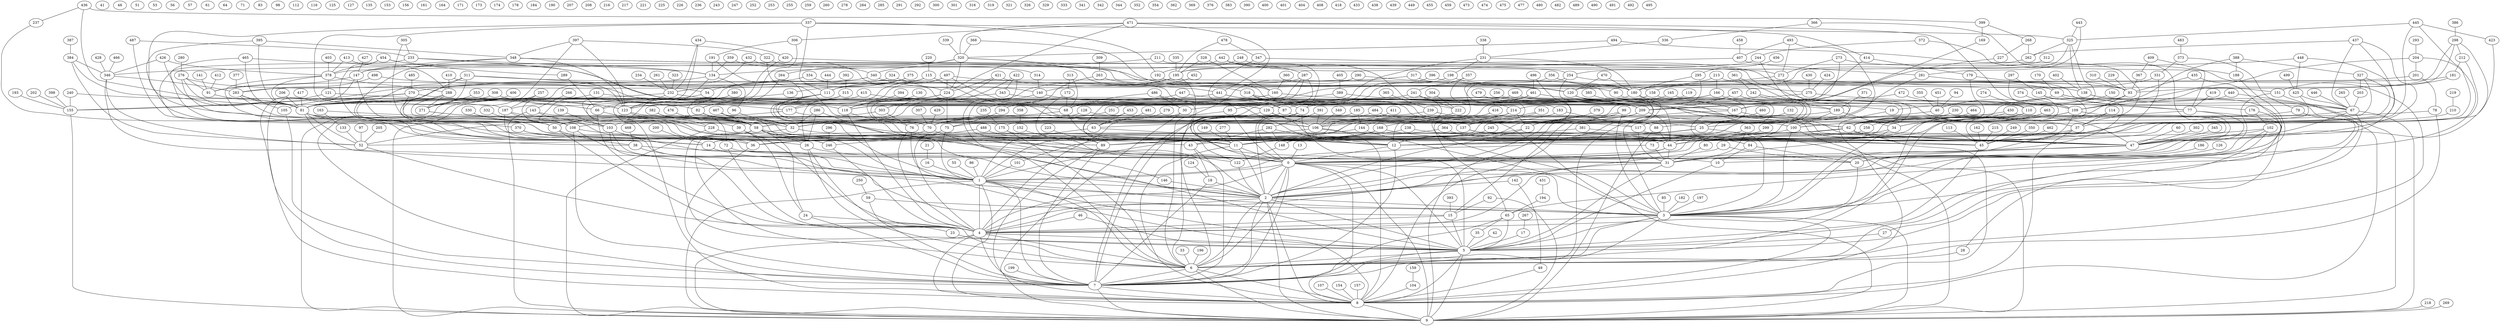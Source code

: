 graph {
	0 [label=0]
	1 [label=1]
	2 [label=2]
	3 [label=3]
	4 [label=4]
	5 [label=5]
	6 [label=6]
	7 [label=7]
	8 [label=8]
	9 [label=9]
	10 [label=10]
	11 [label=11]
	12 [label=12]
	13 [label=13]
	14 [label=14]
	15 [label=15]
	16 [label=16]
	17 [label=17]
	18 [label=18]
	19 [label=19]
	20 [label=20]
	21 [label=21]
	22 [label=22]
	23 [label=23]
	24 [label=24]
	25 [label=25]
	26 [label=26]
	27 [label=27]
	28 [label=28]
	29 [label=29]
	30 [label=30]
	31 [label=31]
	32 [label=32]
	33 [label=33]
	34 [label=34]
	35 [label=35]
	36 [label=36]
	37 [label=37]
	38 [label=38]
	39 [label=39]
	40 [label=40]
	41 [label=41]
	42 [label=42]
	43 [label=43]
	44 [label=44]
	45 [label=45]
	46 [label=46]
	47 [label=47]
	48 [label=48]
	49 [label=49]
	50 [label=50]
	51 [label=51]
	52 [label=52]
	53 [label=53]
	54 [label=54]
	55 [label=55]
	56 [label=56]
	57 [label=57]
	58 [label=58]
	59 [label=59]
	60 [label=60]
	61 [label=61]
	62 [label=62]
	63 [label=63]
	64 [label=64]
	65 [label=65]
	66 [label=66]
	67 [label=67]
	68 [label=68]
	69 [label=69]
	70 [label=70]
	71 [label=71]
	72 [label=72]
	73 [label=73]
	74 [label=74]
	75 [label=75]
	76 [label=76]
	77 [label=77]
	78 [label=78]
	79 [label=79]
	80 [label=80]
	81 [label=81]
	82 [label=82]
	83 [label=83]
	84 [label=84]
	85 [label=85]
	86 [label=86]
	87 [label=87]
	88 [label=88]
	89 [label=89]
	90 [label=90]
	91 [label=91]
	92 [label=92]
	93 [label=93]
	94 [label=94]
	95 [label=95]
	96 [label=96]
	97 [label=97]
	98 [label=98]
	99 [label=99]
	100 [label=100]
	101 [label=101]
	102 [label=102]
	103 [label=103]
	104 [label=104]
	105 [label=105]
	106 [label=106]
	107 [label=107]
	108 [label=108]
	109 [label=109]
	110 [label=110]
	111 [label=111]
	112 [label=112]
	113 [label=113]
	114 [label=114]
	115 [label=115]
	116 [label=116]
	117 [label=117]
	118 [label=118]
	119 [label=119]
	120 [label=120]
	121 [label=121]
	122 [label=122]
	123 [label=123]
	124 [label=124]
	125 [label=125]
	126 [label=126]
	127 [label=127]
	128 [label=128]
	129 [label=129]
	130 [label=130]
	131 [label=131]
	132 [label=132]
	133 [label=133]
	134 [label=134]
	135 [label=135]
	136 [label=136]
	137 [label=137]
	138 [label=138]
	139 [label=139]
	140 [label=140]
	141 [label=141]
	142 [label=142]
	143 [label=143]
	144 [label=144]
	145 [label=145]
	146 [label=146]
	147 [label=147]
	148 [label=148]
	149 [label=149]
	150 [label=150]
	151 [label=151]
	152 [label=152]
	153 [label=153]
	154 [label=154]
	155 [label=155]
	156 [label=156]
	157 [label=157]
	158 [label=158]
	159 [label=159]
	160 [label=160]
	161 [label=161]
	162 [label=162]
	163 [label=163]
	164 [label=164]
	165 [label=165]
	166 [label=166]
	167 [label=167]
	168 [label=168]
	169 [label=169]
	170 [label=170]
	171 [label=171]
	172 [label=172]
	173 [label=173]
	174 [label=174]
	175 [label=175]
	176 [label=176]
	177 [label=177]
	178 [label=178]
	179 [label=179]
	180 [label=180]
	181 [label=181]
	182 [label=182]
	183 [label=183]
	184 [label=184]
	185 [label=185]
	186 [label=186]
	187 [label=187]
	188 [label=188]
	189 [label=189]
	190 [label=190]
	191 [label=191]
	192 [label=192]
	193 [label=193]
	194 [label=194]
	195 [label=195]
	196 [label=196]
	197 [label=197]
	198 [label=198]
	199 [label=199]
	200 [label=200]
	201 [label=201]
	202 [label=202]
	203 [label=203]
	204 [label=204]
	205 [label=205]
	206 [label=206]
	207 [label=207]
	208 [label=208]
	209 [label=209]
	210 [label=210]
	211 [label=211]
	212 [label=212]
	213 [label=213]
	214 [label=214]
	215 [label=215]
	216 [label=216]
	217 [label=217]
	218 [label=218]
	219 [label=219]
	220 [label=220]
	221 [label=221]
	222 [label=222]
	223 [label=223]
	224 [label=224]
	225 [label=225]
	226 [label=226]
	227 [label=227]
	228 [label=228]
	229 [label=229]
	230 [label=230]
	231 [label=231]
	232 [label=232]
	233 [label=233]
	234 [label=234]
	235 [label=235]
	236 [label=236]
	237 [label=237]
	238 [label=238]
	239 [label=239]
	240 [label=240]
	241 [label=241]
	242 [label=242]
	243 [label=243]
	244 [label=244]
	245 [label=245]
	246 [label=246]
	247 [label=247]
	248 [label=248]
	249 [label=249]
	250 [label=250]
	251 [label=251]
	252 [label=252]
	253 [label=253]
	254 [label=254]
	255 [label=255]
	256 [label=256]
	257 [label=257]
	258 [label=258]
	259 [label=259]
	260 [label=260]
	261 [label=261]
	262 [label=262]
	263 [label=263]
	264 [label=264]
	265 [label=265]
	266 [label=266]
	267 [label=267]
	268 [label=268]
	269 [label=269]
	270 [label=270]
	271 [label=271]
	272 [label=272]
	273 [label=273]
	274 [label=274]
	275 [label=275]
	276 [label=276]
	277 [label=277]
	278 [label=278]
	279 [label=279]
	280 [label=280]
	281 [label=281]
	282 [label=282]
	283 [label=283]
	284 [label=284]
	285 [label=285]
	286 [label=286]
	287 [label=287]
	288 [label=288]
	289 [label=289]
	290 [label=290]
	291 [label=291]
	292 [label=292]
	293 [label=293]
	294 [label=294]
	295 [label=295]
	296 [label=296]
	297 [label=297]
	298 [label=298]
	299 [label=299]
	300 [label=300]
	301 [label=301]
	302 [label=302]
	303 [label=303]
	304 [label=304]
	305 [label=305]
	306 [label=306]
	307 [label=307]
	308 [label=308]
	309 [label=309]
	310 [label=310]
	311 [label=311]
	312 [label=312]
	313 [label=313]
	314 [label=314]
	315 [label=315]
	316 [label=316]
	317 [label=317]
	318 [label=318]
	319 [label=319]
	320 [label=320]
	321 [label=321]
	322 [label=322]
	323 [label=323]
	324 [label=324]
	325 [label=325]
	326 [label=326]
	327 [label=327]
	328 [label=328]
	329 [label=329]
	330 [label=330]
	331 [label=331]
	332 [label=332]
	333 [label=333]
	334 [label=334]
	335 [label=335]
	336 [label=336]
	337 [label=337]
	338 [label=338]
	339 [label=339]
	340 [label=340]
	341 [label=341]
	342 [label=342]
	343 [label=343]
	344 [label=344]
	345 [label=345]
	346 [label=346]
	347 [label=347]
	348 [label=348]
	349 [label=349]
	350 [label=350]
	351 [label=351]
	352 [label=352]
	353 [label=353]
	354 [label=354]
	355 [label=355]
	356 [label=356]
	357 [label=357]
	358 [label=358]
	359 [label=359]
	360 [label=360]
	361 [label=361]
	362 [label=362]
	363 [label=363]
	364 [label=364]
	365 [label=365]
	366 [label=366]
	367 [label=367]
	368 [label=368]
	369 [label=369]
	370 [label=370]
	371 [label=371]
	372 [label=372]
	373 [label=373]
	374 [label=374]
	375 [label=375]
	376 [label=376]
	377 [label=377]
	378 [label=378]
	379 [label=379]
	380 [label=380]
	381 [label=381]
	382 [label=382]
	383 [label=383]
	384 [label=384]
	385 [label=385]
	386 [label=386]
	387 [label=387]
	388 [label=388]
	389 [label=389]
	390 [label=390]
	391 [label=391]
	392 [label=392]
	393 [label=393]
	394 [label=394]
	395 [label=395]
	396 [label=396]
	397 [label=397]
	398 [label=398]
	399 [label=399]
	400 [label=400]
	401 [label=401]
	402 [label=402]
	403 [label=403]
	404 [label=404]
	405 [label=405]
	406 [label=406]
	407 [label=407]
	408 [label=408]
	409 [label=409]
	410 [label=410]
	411 [label=411]
	412 [label=412]
	413 [label=413]
	414 [label=414]
	415 [label=415]
	416 [label=416]
	417 [label=417]
	418 [label=418]
	419 [label=419]
	420 [label=420]
	421 [label=421]
	422 [label=422]
	423 [label=423]
	424 [label=424]
	425 [label=425]
	426 [label=426]
	427 [label=427]
	428 [label=428]
	429 [label=429]
	430 [label=430]
	431 [label=431]
	432 [label=432]
	433 [label=433]
	434 [label=434]
	435 [label=435]
	436 [label=436]
	437 [label=437]
	438 [label=438]
	439 [label=439]
	440 [label=440]
	441 [label=441]
	442 [label=442]
	443 [label=443]
	444 [label=444]
	445 [label=445]
	446 [label=446]
	447 [label=447]
	448 [label=448]
	449 [label=449]
	450 [label=450]
	451 [label=451]
	452 [label=452]
	453 [label=453]
	454 [label=454]
	455 [label=455]
	456 [label=456]
	457 [label=457]
	458 [label=458]
	459 [label=459]
	460 [label=460]
	461 [label=461]
	462 [label=462]
	463 [label=463]
	464 [label=464]
	465 [label=465]
	466 [label=466]
	467 [label=467]
	468 [label=468]
	469 [label=469]
	470 [label=470]
	471 [label=471]
	472 [label=472]
	473 [label=473]
	474 [label=474]
	475 [label=475]
	476 [label=476]
	477 [label=477]
	478 [label=478]
	479 [label=479]
	480 [label=480]
	481 [label=481]
	482 [label=482]
	483 [label=483]
	484 [label=484]
	485 [label=485]
	486 [label=486]
	487 [label=487]
	488 [label=488]
	489 [label=489]
	490 [label=490]
	491 [label=491]
	492 [label=492]
	493 [label=493]
	494 [label=494]
	495 [label=495]
	496 [label=496]
	497 [label=497]
	498 [label=498]
	499 [label=499]
	0 -- 1
	0 -- 2
	0 -- 3
	0 -- 4
	0 -- 5
	0 -- 6
	0 -- 7
	0 -- 8
	0 -- 9
	1 -- 2
	1 -- 3
	1 -- 4
	1 -- 5
	1 -- 6
	1 -- 7
	1 -- 8
	1 -- 9
	2 -- 3
	2 -- 4
	2 -- 5
	2 -- 6
	2 -- 7
	2 -- 8
	2 -- 9
	3 -- 4
	3 -- 5
	3 -- 6
	3 -- 7
	3 -- 8
	3 -- 9
	4 -- 5
	4 -- 6
	4 -- 7
	4 -- 8
	4 -- 9
	5 -- 6
	5 -- 7
	5 -- 8
	5 -- 9
	6 -- 7
	6 -- 8
	6 -- 9
	7 -- 8
	7 -- 9
	8 -- 9
	10 -- 5
	11 -- 0
	11 -- 2
	11 -- 8
	12 -- 0
	12 -- 7
	13 -- 0
	14 -- 1
	15 -- 4
	15 -- 5
	16 -- 1
	17 -- 5
	18 -- 2
	18 -- 7
	19 -- 8
	20 -- 3
	21 -- 16
	22 -- 2
	22 -- 11
	23 -- 5
	24 -- 4
	24 -- 7
	25 -- 9
	25 -- 12
	25 -- 14
	26 -- 2
	26 -- 6
	26 -- 23
	27 -- 5
	28 -- 7
	29 -- 4
	29 -- 20
	30 -- 4
	30 -- 9
	31 -- 4
	31 -- 5
	32 -- 6
	32 -- 11
	33 -- 6
	34 -- 0
	34 -- 3
	35 -- 5
	36 -- 7
	37 -- 3
	37 -- 8
	37 -- 11
	38 -- 0
	38 -- 1
	39 -- 4
	39 -- 24
	40 -- 25
	42 -- 5
	43 -- 7
	43 -- 18
	44 -- 0
	44 -- 2
	44 -- 31
	45 -- 5
	46 -- 4
	46 -- 8
	47 -- 0
	47 -- 20
	49 -- 8
	50 -- 4
	50 -- 38
	52 -- 4
	54 -- 8
	55 -- 1
	58 -- 0
	58 -- 1
	58 -- 5
	58 -- 24
	58 -- 26
	58 -- 52
	59 -- 7
	59 -- 15
	60 -- 47
	62 -- 0
	62 -- 8
	62 -- 14
	62 -- 47
	63 -- 1
	63 -- 12
	65 -- 5
	65 -- 7
	65 -- 35
	66 -- 4
	66 -- 12
	67 -- 5
	67 -- 9
	67 -- 47
	67 -- 58
	68 -- 32
	68 -- 44
	69 -- 0
	69 -- 8
	69 -- 9
	69 -- 40
	70 -- 5
	70 -- 36
	72 -- 0
	72 -- 4
	73 -- 31
	74 -- 0
	74 -- 2
	74 -- 5
	74 -- 70
	75 -- 1
	75 -- 4
	76 -- 4
	76 -- 5
	77 -- 5
	77 -- 47
	77 -- 62
	78 -- 6
	78 -- 32
	79 -- 3
	79 -- 62
	80 -- 31
	81 -- 1
	81 -- 14
	81 -- 37
	81 -- 39
	81 -- 52
	82 -- 2
	82 -- 31
	82 -- 32
	82 -- 58
	84 -- 10
	84 -- 20
	85 -- 3
	86 -- 1
	87 -- 0
	87 -- 7
	87 -- 62
	88 -- 9
	88 -- 44
	89 -- 7
	89 -- 8
	90 -- 67
	91 -- 81
	92 -- 9
	92 -- 15
	93 -- 40
	93 -- 44
	94 -- 40
	95 -- 0
	95 -- 76
	96 -- 32
	97 -- 52
	99 -- 2
	99 -- 3
	99 -- 11
	99 -- 22
	100 -- 3
	100 -- 9
	100 -- 11
	101 -- 1
	102 -- 2
	102 -- 6
	102 -- 44
	102 -- 47
	103 -- 1
	103 -- 2
	103 -- 4
	104 -- 8
	105 -- 7
	106 -- 1
	106 -- 8
	106 -- 44
	107 -- 8
	108 -- 3
	108 -- 7
	108 -- 11
	109 -- 28
	109 -- 34
	109 -- 45
	109 -- 100
	110 -- 4
	110 -- 31
	110 -- 62
	111 -- 0
	111 -- 1
	111 -- 81
	113 -- 45
	114 -- 37
	114 -- 44
	115 -- 66
	115 -- 106
	115 -- 111
	117 -- 31
	117 -- 47
	118 -- 0
	118 -- 4
	119 -- 87
	120 -- 8
	120 -- 47
	120 -- 109
	121 -- 7
	121 -- 66
	122 -- 2
	123 -- 43
	123 -- 70
	124 -- 18
	126 -- 20
	128 -- 9
	128 -- 50
	129 -- 7
	129 -- 44
	129 -- 106
	130 -- 118
	131 -- 7
	131 -- 68
	132 -- 25
	133 -- 52
	134 -- 36
	134 -- 91
	134 -- 96
	136 -- 81
	137 -- 44
	137 -- 45
	138 -- 2
	138 -- 67
	139 -- 103
	140 -- 2
	140 -- 129
	141 -- 91
	142 -- 2
	142 -- 49
	143 -- 1
	143 -- 9
	143 -- 137
	144 -- 3
	144 -- 36
	145 -- 6
	145 -- 77
	146 -- 2
	147 -- 8
	147 -- 50
	147 -- 91
	148 -- 122
	149 -- 11
	150 -- 19
	151 -- 2
	151 -- 27
	152 -- 89
	154 -- 8
	155 -- 9
	157 -- 8
	158 -- 3
	158 -- 30
	158 -- 68
	159 -- 104
	160 -- 37
	160 -- 123
	162 -- 45
	163 -- 32
	163 -- 133
	165 -- 62
	165 -- 129
	166 -- 74
	166 -- 81
	166 -- 110
	167 -- 6
	167 -- 47
	168 -- 1
	168 -- 73
	168 -- 89
	168 -- 148
	169 -- 167
	170 -- 69
	172 -- 68
	172 -- 89
	175 -- 6
	175 -- 11
	176 -- 3
	176 -- 102
	177 -- 52
	177 -- 106
	179 -- 62
	179 -- 93
	180 -- 1
	180 -- 3
	180 -- 123
	181 -- 151
	181 -- 180
	182 -- 3
	183 -- 101
	183 -- 117
	185 -- 11
	185 -- 144
	186 -- 20
	187 -- 20
	187 -- 58
	187 -- 108
	188 -- 3
	189 -- 34
	189 -- 100
	189 -- 103
	191 -- 134
	191 -- 175
	192 -- 90
	193 -- 155
	194 -- 65
	195 -- 6
	195 -- 39
	195 -- 111
	196 -- 6
	197 -- 3
	198 -- 93
	198 -- 129
	199 -- 7
	200 -- 14
	201 -- 78
	201 -- 120
	202 -- 155
	203 -- 67
	204 -- 65
	204 -- 109
	204 -- 201
	205 -- 52
	206 -- 81
	209 -- 9
	209 -- 44
	209 -- 106
	210 -- 100
	211 -- 47
	211 -- 134
	212 -- 12
	212 -- 181
	213 -- 69
	213 -- 123
	213 -- 166
	214 -- 3
	214 -- 22
	214 -- 58
	214 -- 106
	215 -- 45
	218 -- 9
	219 -- 210
	220 -- 115
	222 -- 11
	223 -- 89
	224 -- 12
	224 -- 75
	224 -- 76
	224 -- 118
	227 -- 209
	228 -- 9
	228 -- 47
	229 -- 93
	230 -- 62
	231 -- 118
	231 -- 180
	231 -- 198
	232 -- 9
	232 -- 123
	232 -- 189
	233 -- 14
	233 -- 118
	233 -- 134
	234 -- 232
	235 -- 175
	237 -- 36
	238 -- 84
	238 -- 89
	239 -- 62
	239 -- 175
	240 -- 123
	240 -- 155
	241 -- 65
	241 -- 81
	241 -- 222
	242 -- 25
	242 -- 189
	244 -- 14
	244 -- 195
	245 -- 12
	246 -- 6
	248 -- 36
	248 -- 192
	249 -- 45
	250 -- 59
	251 -- 70
	254 -- 45
	254 -- 58
	254 -- 93
	256 -- 209
	257 -- 9
	257 -- 187
	258 -- 14
	261 -- 232
	262 -- 195
	263 -- 160
	263 -- 235
	264 -- 82
	265 -- 67
	266 -- 143
	267 -- 17
	268 -- 227
	268 -- 262
	269 -- 9
	270 -- 81
	270 -- 103
	270 -- 155
	270 -- 167
	271 -- 32
	271 -- 58
	272 -- 14
	272 -- 120
	273 -- 6
	273 -- 214
	273 -- 272
	274 -- 110
	275 -- 77
	275 -- 118
	276 -- 47
	276 -- 81
	276 -- 91
	276 -- 177
	277 -- 11
	279 -- 63
	280 -- 276
	281 -- 144
	281 -- 176
	282 -- 12
	282 -- 43
	282 -- 148
	283 -- 81
	283 -- 105
	283 -- 106
	286 -- 26
	286 -- 32
	286 -- 146
	287 -- 95
	287 -- 118
	287 -- 232
	287 -- 251
	288 -- 50
	288 -- 100
	288 -- 271
	289 -- 66
	290 -- 6
	290 -- 120
	293 -- 204
	294 -- 75
	295 -- 22
	295 -- 180
	296 -- 246
	297 -- 109
	297 -- 145
	298 -- 10
	298 -- 93
	298 -- 109
	298 -- 212
	299 -- 73
	302 -- 47
	303 -- 50
	303 -- 76
	304 -- 222
	305 -- 108
	305 -- 233
	306 -- 58
	306 -- 191
	307 -- 70
	308 -- 82
	308 -- 105
	309 -- 263
	310 -- 93
	311 -- 14
	311 -- 36
	311 -- 54
	311 -- 120
	311 -- 271
	312 -- 254
	313 -- 68
	313 -- 172
	314 -- 140
	315 -- 70
	315 -- 82
	317 -- 62
	317 -- 232
	318 -- 19
	318 -- 74
	318 -- 87
	320 -- 147
	320 -- 180
	320 -- 214
	320 -- 224
	320 -- 264
	322 -- 117
	322 -- 314
	323 -- 232
	324 -- 88
	324 -- 283
	325 -- 138
	325 -- 167
	325 -- 180
	325 -- 262
	327 -- 37
	327 -- 63
	327 -- 203
	328 -- 160
	328 -- 195
	330 -- 50
	331 -- 44
	331 -- 158
	332 -- 50
	334 -- 129
	334 -- 270
	335 -- 195
	336 -- 231
	337 -- 58
	337 -- 111
	337 -- 187
	337 -- 192
	337 -- 325
	338 -- 231
	339 -- 320
	340 -- 81
	340 -- 140
	340 -- 155
	343 -- 10
	343 -- 187
	345 -- 47
	346 -- 31
	346 -- 52
	346 -- 283
	347 -- 25
	347 -- 272
	348 -- 14
	348 -- 123
	348 -- 138
	348 -- 147
	348 -- 180
	349 -- 106
	350 -- 45
	351 -- 137
	351 -- 168
	353 -- 271
	355 -- 40
	356 -- 137
	356 -- 180
	357 -- 183
	357 -- 241
	358 -- 152
	359 -- 134
	359 -- 224
	360 -- 160
	361 -- 89
	361 -- 242
	363 -- 12
	363 -- 31
	364 -- 43
	364 -- 84
	365 -- 239
	366 -- 47
	366 -- 336
	367 -- 93
	368 -- 158
	368 -- 320
	370 -- 89
	370 -- 246
	371 -- 189
	372 -- 188
	372 -- 244
	373 -- 79
	373 -- 331
	374 -- 109
	375 -- 54
	375 -- 136
	377 -- 283
	378 -- 81
	378 -- 89
	378 -- 121
	378 -- 288
	379 -- 22
	380 -- 123
	380 -- 246
	381 -- 11
	381 -- 45
	382 -- 72
	382 -- 228
	384 -- 52
	384 -- 123
	384 -- 346
	385 -- 167
	386 -- 298
	387 -- 384
	388 -- 109
	388 -- 188
	388 -- 327
	389 -- 62
	389 -- 177
	391 -- 106
	391 -- 282
	392 -- 315
	393 -- 15
	394 -- 118
	395 -- 38
	395 -- 81
	395 -- 348
	396 -- 70
	396 -- 275
	397 -- 123
	397 -- 271
	397 -- 322
	397 -- 348
	398 -- 155
	399 -- 169
	399 -- 268
	402 -- 138
	403 -- 378
	405 -- 389
	406 -- 271
	407 -- 281
	407 -- 378
	409 -- 77
	409 -- 367
	410 -- 123
	410 -- 288
	411 -- 106
	412 -- 91
	413 -- 288
	413 -- 378
	414 -- 66
	414 -- 179
	415 -- 12
	415 -- 81
	416 -- 12
	416 -- 106
	417 -- 81
	419 -- 77
	420 -- 228
	420 -- 254
	421 -- 224
	421 -- 303
	421 -- 318
	422 -- 6
	422 -- 108
	422 -- 343
	423 -- 44
	424 -- 275
	425 -- 67
	425 -- 148
	426 -- 81
	426 -- 346
	426 -- 378
	427 -- 147
	428 -- 346
	429 -- 70
	430 -- 275
	431 -- 194
	432 -- 108
	432 -- 340
	434 -- 103
	434 -- 232
	434 -- 420
	435 -- 31
	435 -- 93
	436 -- 30
	436 -- 237
	436 -- 399
	437 -- 47
	437 -- 67
	437 -- 89
	437 -- 262
	440 -- 62
	440 -- 67
	441 -- 11
	441 -- 209
	441 -- 222
	442 -- 74
	442 -- 151
	442 -- 287
	442 -- 340
	443 -- 281
	443 -- 325
	444 -- 111
	445 -- 12
	445 -- 44
	445 -- 325
	445 -- 423
	446 -- 67
	447 -- 209
	447 -- 294
	448 -- 31
	448 -- 346
	448 -- 425
	450 -- 47
	450 -- 88
	450 -- 258
	451 -- 40
	452 -- 140
	453 -- 63
	453 -- 122
	454 -- 14
	454 -- 109
	454 -- 289
	454 -- 378
	456 -- 295
	457 -- 25
	457 -- 209
	458 -- 407
	460 -- 117
	461 -- 68
	461 -- 75
	461 -- 167
	462 -- 45
	463 -- 34
	464 -- 62
	465 -- 81
	465 -- 134
	465 -- 370
	466 -- 346
	467 -- 32
	467 -- 45
	467 -- 58
	468 -- 38
	469 -- 15
	469 -- 44
	469 -- 123
	470 -- 120
	470 -- 180
	471 -- 45
	471 -- 224
	471 -- 306
	471 -- 320
	471 -- 414
	471 -- 441
	472 -- 109
	472 -- 209
	476 -- 58
	478 -- 195
	478 -- 347
	479 -- 209
	481 -- 63
	483 -- 373
	484 -- 6
	484 -- 25
	485 -- 270
	486 -- 30
	486 -- 68
	486 -- 87
	487 -- 26
	487 -- 233
	488 -- 122
	488 -- 246
	493 -- 44
	493 -- 272
	493 -- 407
	494 -- 37
	494 -- 320
	496 -- 12
	496 -- 461
	497 -- 26
	497 -- 100
	497 -- 120
	497 -- 177
	497 -- 224
	498 -- 283
	498 -- 441
	499 -- 425
}